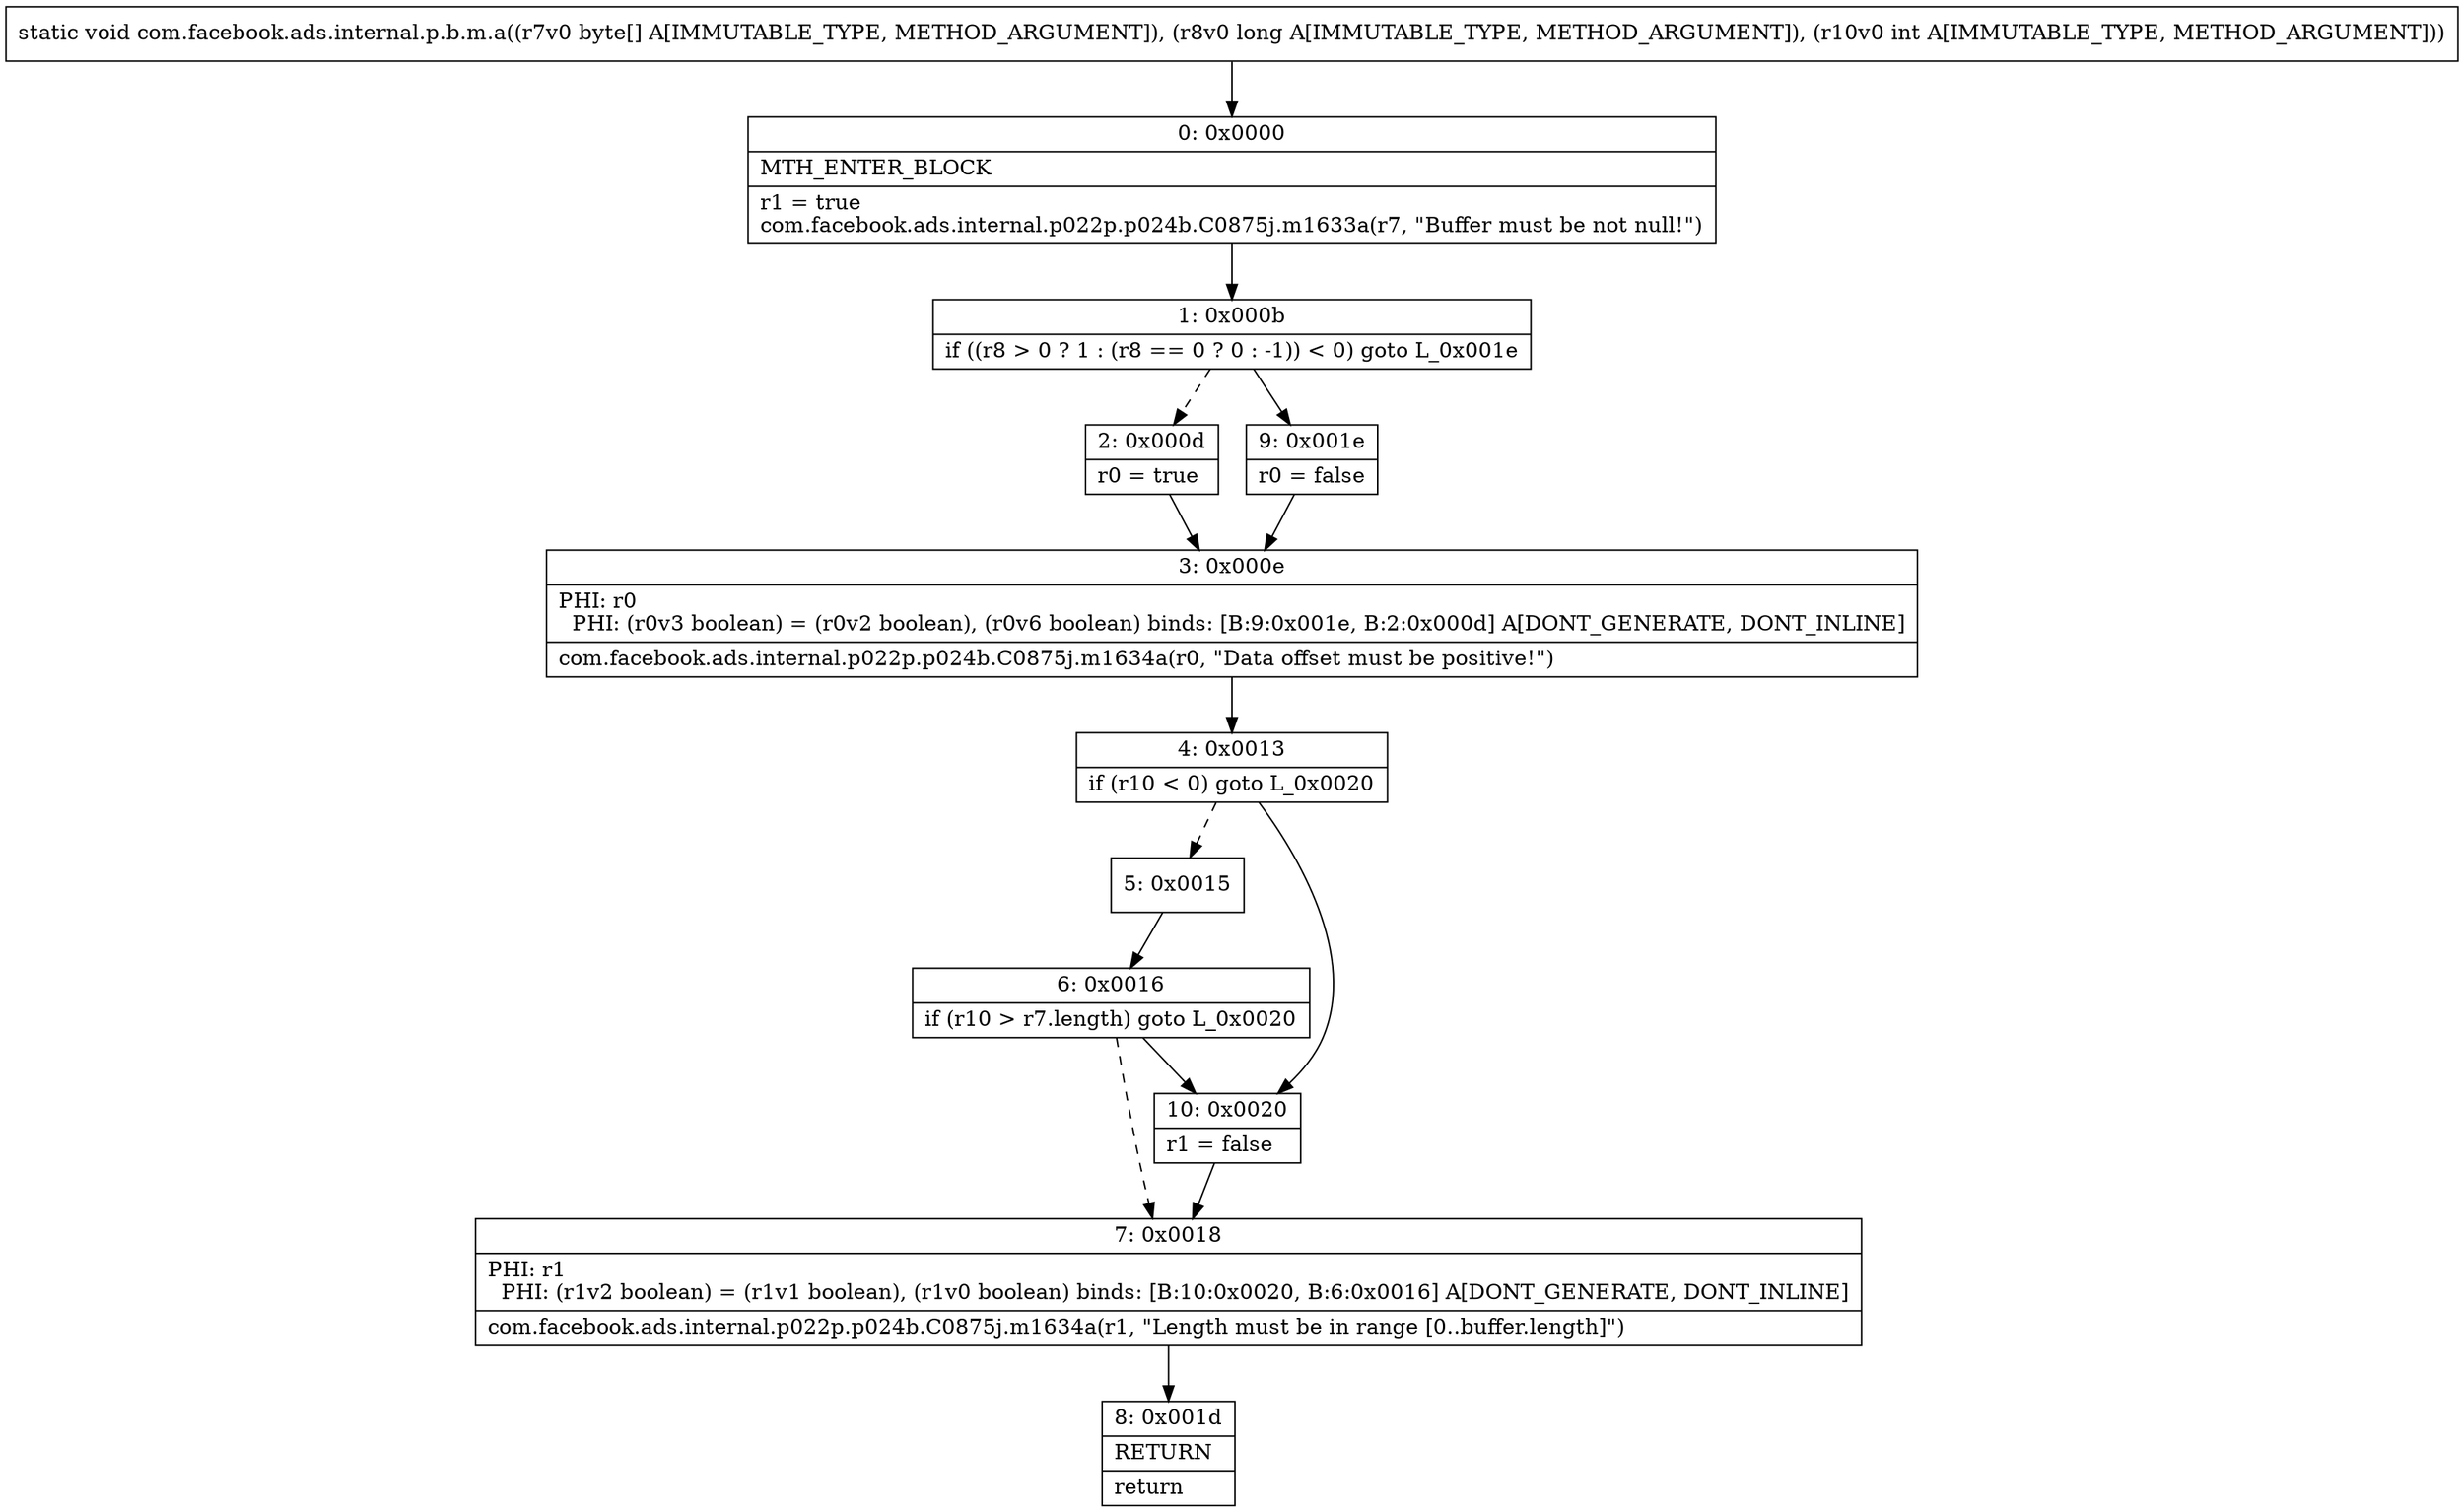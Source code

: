 digraph "CFG forcom.facebook.ads.internal.p.b.m.a([BJI)V" {
Node_0 [shape=record,label="{0\:\ 0x0000|MTH_ENTER_BLOCK\l|r1 = true\lcom.facebook.ads.internal.p022p.p024b.C0875j.m1633a(r7, \"Buffer must be not null!\")\l}"];
Node_1 [shape=record,label="{1\:\ 0x000b|if ((r8 \> 0 ? 1 : (r8 == 0 ? 0 : \-1)) \< 0) goto L_0x001e\l}"];
Node_2 [shape=record,label="{2\:\ 0x000d|r0 = true\l}"];
Node_3 [shape=record,label="{3\:\ 0x000e|PHI: r0 \l  PHI: (r0v3 boolean) = (r0v2 boolean), (r0v6 boolean) binds: [B:9:0x001e, B:2:0x000d] A[DONT_GENERATE, DONT_INLINE]\l|com.facebook.ads.internal.p022p.p024b.C0875j.m1634a(r0, \"Data offset must be positive!\")\l}"];
Node_4 [shape=record,label="{4\:\ 0x0013|if (r10 \< 0) goto L_0x0020\l}"];
Node_5 [shape=record,label="{5\:\ 0x0015}"];
Node_6 [shape=record,label="{6\:\ 0x0016|if (r10 \> r7.length) goto L_0x0020\l}"];
Node_7 [shape=record,label="{7\:\ 0x0018|PHI: r1 \l  PHI: (r1v2 boolean) = (r1v1 boolean), (r1v0 boolean) binds: [B:10:0x0020, B:6:0x0016] A[DONT_GENERATE, DONT_INLINE]\l|com.facebook.ads.internal.p022p.p024b.C0875j.m1634a(r1, \"Length must be in range [0..buffer.length]\")\l}"];
Node_8 [shape=record,label="{8\:\ 0x001d|RETURN\l|return\l}"];
Node_9 [shape=record,label="{9\:\ 0x001e|r0 = false\l}"];
Node_10 [shape=record,label="{10\:\ 0x0020|r1 = false\l}"];
MethodNode[shape=record,label="{static void com.facebook.ads.internal.p.b.m.a((r7v0 byte[] A[IMMUTABLE_TYPE, METHOD_ARGUMENT]), (r8v0 long A[IMMUTABLE_TYPE, METHOD_ARGUMENT]), (r10v0 int A[IMMUTABLE_TYPE, METHOD_ARGUMENT])) }"];
MethodNode -> Node_0;
Node_0 -> Node_1;
Node_1 -> Node_2[style=dashed];
Node_1 -> Node_9;
Node_2 -> Node_3;
Node_3 -> Node_4;
Node_4 -> Node_5[style=dashed];
Node_4 -> Node_10;
Node_5 -> Node_6;
Node_6 -> Node_7[style=dashed];
Node_6 -> Node_10;
Node_7 -> Node_8;
Node_9 -> Node_3;
Node_10 -> Node_7;
}

